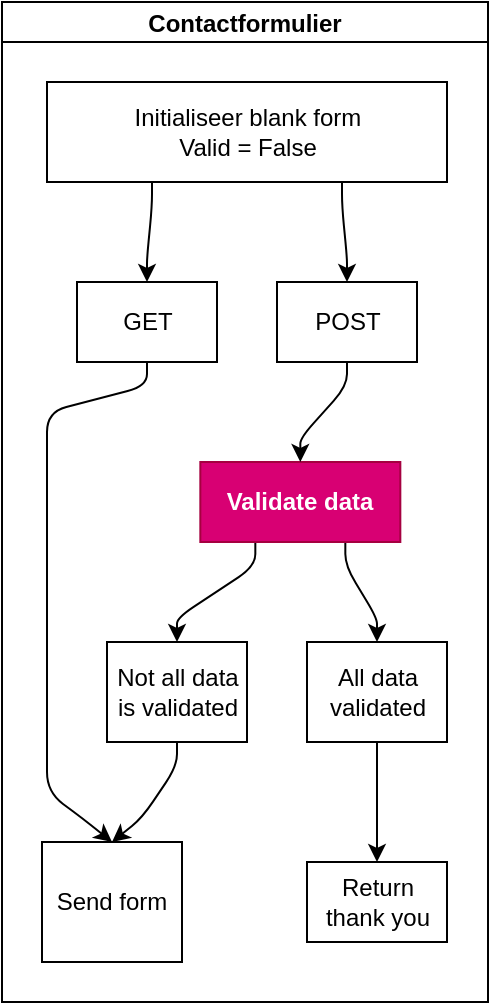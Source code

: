 <mxfile>
    <diagram id="C2BC5V0BKu1p7kIqkj0g" name="Page-1">
        <mxGraphModel dx="1118" dy="790" grid="1" gridSize="10" guides="1" tooltips="1" connect="1" arrows="1" fold="1" page="1" pageScale="1" pageWidth="850" pageHeight="1100" background="none" math="0" shadow="0">
            <root>
                <mxCell id="0"/>
                <mxCell id="1" parent="0"/>
                <mxCell id="41" value="Contactformulier" style="swimlane;startSize=20;horizontal=1;childLayout=flowLayout;flowOrientation=north;resizable=0;interRankCellSpacing=50;containerType=tree;" parent="1" vertex="1">
                    <mxGeometry x="480" y="110" width="243" height="500" as="geometry"/>
                </mxCell>
                <mxCell id="71" style="edgeStyle=none;html=1;entryX=0.5;entryY=0;entryDx=0;entryDy=0;noEdgeStyle=1;orthogonal=1;" parent="41" source="43" target="14" edge="1">
                    <mxGeometry relative="1" as="geometry">
                        <Array as="points">
                            <mxPoint x="126.667" y="282"/>
                            <mxPoint x="87.5" y="308"/>
                        </Array>
                    </mxGeometry>
                </mxCell>
                <mxCell id="72" style="edgeStyle=none;html=1;entryX=0.5;entryY=0;entryDx=0;entryDy=0;noEdgeStyle=1;orthogonal=1;" parent="41" source="43" target="33" edge="1">
                    <mxGeometry relative="1" as="geometry">
                        <Array as="points">
                            <mxPoint x="171.667" y="282"/>
                            <mxPoint x="187.5" y="308"/>
                        </Array>
                    </mxGeometry>
                </mxCell>
                <mxCell id="43" value="Validate data" style="whiteSpace=wrap;html=1;fillColor=#d80073;strokeColor=#A50040;fontStyle=1;fontColor=#ffffff;" parent="41" vertex="1">
                    <mxGeometry x="99.167" y="230" width="100" height="40" as="geometry"/>
                </mxCell>
                <mxCell id="75" style="edgeStyle=none;html=1;entryX=0.5;entryY=0;entryDx=0;entryDy=0;noEdgeStyle=1;orthogonal=1;" parent="41" source="45" target="21" edge="1">
                    <mxGeometry relative="1" as="geometry">
                        <Array as="points">
                            <mxPoint x="72.5" y="192"/>
                            <mxPoint x="22.5" y="205"/>
                            <mxPoint x="22.5" y="295"/>
                            <mxPoint x="22.5" y="295"/>
                            <mxPoint x="22.5" y="395"/>
                            <mxPoint x="40" y="408"/>
                        </Array>
                    </mxGeometry>
                </mxCell>
                <mxCell id="45" value="GET" style="whiteSpace=wrap;html=1;" parent="41" vertex="1">
                    <mxGeometry x="37.5" y="140" width="70" height="40" as="geometry"/>
                </mxCell>
                <mxCell id="58" style="edgeStyle=none;html=1;entryX=0.5;entryY=0;entryDx=0;entryDy=0;noEdgeStyle=1;orthogonal=1;" parent="41" source="2" target="45" edge="1">
                    <mxGeometry relative="1" as="geometry">
                        <Array as="points">
                            <mxPoint x="75" y="102"/>
                            <mxPoint x="72.5" y="128"/>
                        </Array>
                    </mxGeometry>
                </mxCell>
                <mxCell id="68" style="edgeStyle=none;html=1;entryX=0.5;entryY=0;entryDx=0;entryDy=0;noEdgeStyle=1;orthogonal=1;" parent="41" source="2" target="53" edge="1">
                    <mxGeometry relative="1" as="geometry">
                        <Array as="points">
                            <mxPoint x="170" y="102"/>
                            <mxPoint x="172.5" y="128"/>
                        </Array>
                    </mxGeometry>
                </mxCell>
                <mxCell id="2" value="Initialiseer blank form&lt;br&gt;Valid = False" style="whiteSpace=wrap;html=1;" parent="41" vertex="1">
                    <mxGeometry x="22.5" y="40" width="200" height="50" as="geometry"/>
                </mxCell>
                <mxCell id="67" style="edgeStyle=none;html=1;exitX=0.5;exitY=1;exitDx=0;exitDy=0;entryX=0.5;entryY=0;entryDx=0;entryDy=0;noEdgeStyle=1;orthogonal=1;" parent="41" source="53" target="43" edge="1">
                    <mxGeometry relative="1" as="geometry">
                        <Array as="points">
                            <mxPoint x="172.5" y="192"/>
                            <mxPoint x="149.167" y="218"/>
                        </Array>
                    </mxGeometry>
                </mxCell>
                <mxCell id="53" value="POST" style="rounded=0;whiteSpace=wrap;html=1;" parent="41" vertex="1">
                    <mxGeometry x="137.5" y="140" width="70" height="40" as="geometry"/>
                </mxCell>
                <mxCell id="74" style="edgeStyle=none;html=1;entryX=0.5;entryY=0;entryDx=0;entryDy=0;noEdgeStyle=1;orthogonal=1;" parent="41" source="14" target="21" edge="1">
                    <mxGeometry relative="1" as="geometry">
                        <Array as="points">
                            <mxPoint x="87.5" y="382"/>
                            <mxPoint x="70" y="408"/>
                        </Array>
                    </mxGeometry>
                </mxCell>
                <mxCell id="14" value="Not all data is validated" style="whiteSpace=wrap;html=1;" parent="41" vertex="1">
                    <mxGeometry x="52.5" y="320" width="70" height="50" as="geometry"/>
                </mxCell>
                <mxCell id="73" style="edgeStyle=none;html=1;entryX=0.5;entryY=0;entryDx=0;entryDy=0;noEdgeStyle=1;orthogonal=1;" parent="41" source="33" target="16" edge="1">
                    <mxGeometry relative="1" as="geometry">
                        <Array as="points">
                            <mxPoint x="187.5" y="382"/>
                            <mxPoint x="187.5" y="408"/>
                        </Array>
                    </mxGeometry>
                </mxCell>
                <mxCell id="33" value="All data validated" style="whiteSpace=wrap;html=1;" parent="41" vertex="1">
                    <mxGeometry x="152.5" y="320" width="70" height="50" as="geometry"/>
                </mxCell>
                <mxCell id="16" value="Return thank you" style="whiteSpace=wrap;html=1;" parent="41" vertex="1">
                    <mxGeometry x="152.5" y="430" width="70" height="40" as="geometry"/>
                </mxCell>
                <mxCell id="21" value="Send form" style="whiteSpace=wrap;html=1;" parent="41" vertex="1">
                    <mxGeometry x="20" y="420" width="70" height="60" as="geometry"/>
                </mxCell>
            </root>
        </mxGraphModel>
    </diagram>
</mxfile>